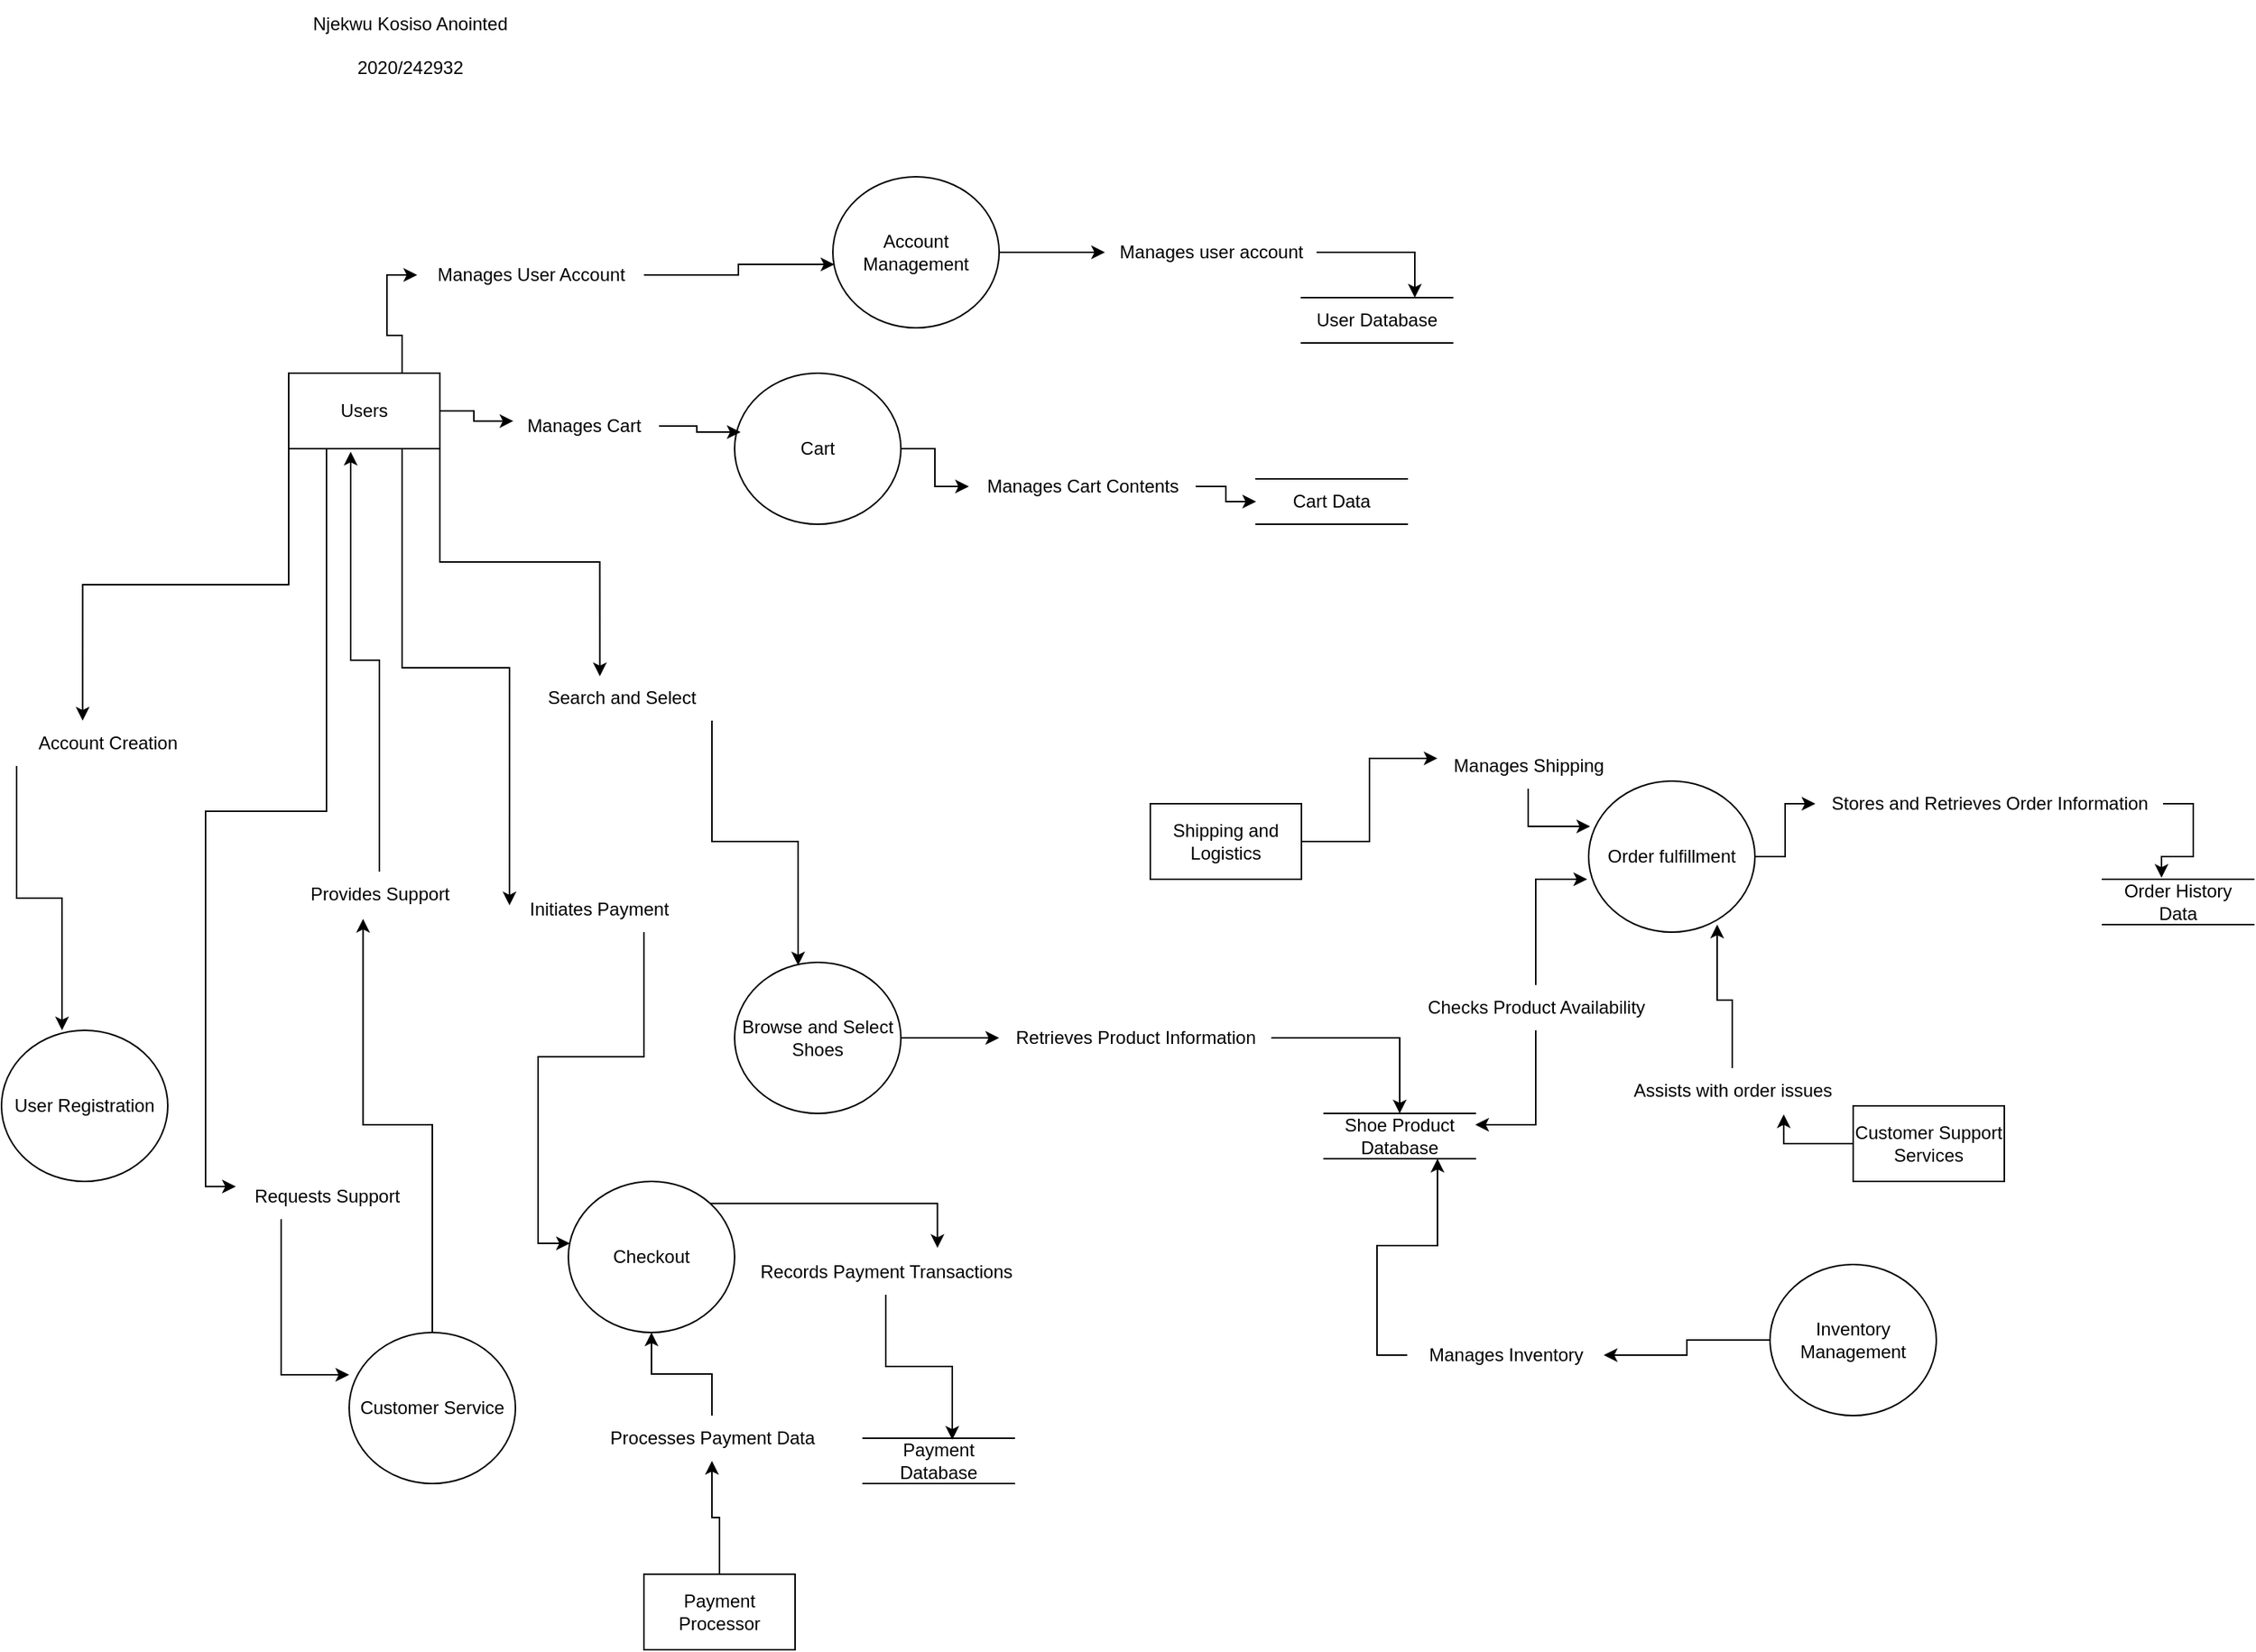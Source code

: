 <mxfile version="22.0.4" type="github">
  <diagram name="Page-1" id="DFopCFdIPEEqWfNpjsTn">
    <mxGraphModel dx="1730" dy="1562" grid="1" gridSize="10" guides="1" tooltips="1" connect="1" arrows="1" fold="1" page="1" pageScale="1" pageWidth="850" pageHeight="1100" math="0" shadow="0">
      <root>
        <mxCell id="0" />
        <mxCell id="1" parent="0" />
        <mxCell id="BYB5my-5IRVZ9kW4JfYy-2" value="Users" style="html=1;dashed=0;whiteSpace=wrap;" parent="1" vertex="1">
          <mxGeometry x="30" y="-170" width="100" height="50" as="geometry" />
        </mxCell>
        <mxCell id="BYB5my-5IRVZ9kW4JfYy-3" value="Shipping and Logistics" style="html=1;dashed=0;whiteSpace=wrap;" parent="1" vertex="1">
          <mxGeometry x="600" y="115" width="100" height="50" as="geometry" />
        </mxCell>
        <mxCell id="BYB5my-5IRVZ9kW4JfYy-4" value="Customer Support Services" style="html=1;dashed=0;whiteSpace=wrap;" parent="1" vertex="1">
          <mxGeometry x="1065" y="315" width="100" height="50" as="geometry" />
        </mxCell>
        <mxCell id="BYB5my-5IRVZ9kW4JfYy-61" style="edgeStyle=orthogonalEdgeStyle;rounded=0;orthogonalLoop=1;jettySize=auto;html=1;exitX=0.5;exitY=0;exitDx=0;exitDy=0;entryX=0.5;entryY=1;entryDx=0;entryDy=0;" parent="1" source="BYB5my-5IRVZ9kW4JfYy-60" target="BYB5my-5IRVZ9kW4JfYy-7" edge="1">
          <mxGeometry relative="1" as="geometry" />
        </mxCell>
        <mxCell id="BYB5my-5IRVZ9kW4JfYy-5" value="Payment Processor" style="html=1;dashed=0;whiteSpace=wrap;" parent="1" vertex="1">
          <mxGeometry x="265" y="625" width="100" height="50" as="geometry" />
        </mxCell>
        <mxCell id="BYB5my-5IRVZ9kW4JfYy-7" value="Checkout" style="shape=ellipse;html=1;dashed=0;whiteSpace=wrap;perimeter=ellipsePerimeter;" parent="1" vertex="1">
          <mxGeometry x="215" y="365" width="110" height="100" as="geometry" />
        </mxCell>
        <mxCell id="BYB5my-5IRVZ9kW4JfYy-8" value="User Registration" style="shape=ellipse;html=1;dashed=0;whiteSpace=wrap;perimeter=ellipsePerimeter;" parent="1" vertex="1">
          <mxGeometry x="-160" y="265" width="110" height="100" as="geometry" />
        </mxCell>
        <mxCell id="BYB5my-5IRVZ9kW4JfYy-74" style="edgeStyle=orthogonalEdgeStyle;rounded=0;orthogonalLoop=1;jettySize=auto;html=1;exitX=1;exitY=0.5;exitDx=0;exitDy=0;" parent="1" source="BYB5my-5IRVZ9kW4JfYy-75" target="BYB5my-5IRVZ9kW4JfYy-20" edge="1">
          <mxGeometry relative="1" as="geometry" />
        </mxCell>
        <mxCell id="BYB5my-5IRVZ9kW4JfYy-9" value="Browse and Select Shoes" style="shape=ellipse;html=1;dashed=0;whiteSpace=wrap;perimeter=ellipsePerimeter;" parent="1" vertex="1">
          <mxGeometry x="325" y="220" width="110" height="100" as="geometry" />
        </mxCell>
        <mxCell id="BYB5my-5IRVZ9kW4JfYy-99" style="edgeStyle=orthogonalEdgeStyle;rounded=0;orthogonalLoop=1;jettySize=auto;html=1;exitX=1;exitY=0.5;exitDx=0;exitDy=0;entryX=0.75;entryY=0;entryDx=0;entryDy=0;" parent="1" source="BYB5my-5IRVZ9kW4JfYy-100" target="BYB5my-5IRVZ9kW4JfYy-16" edge="1">
          <mxGeometry relative="1" as="geometry" />
        </mxCell>
        <mxCell id="BYB5my-5IRVZ9kW4JfYy-103" style="edgeStyle=orthogonalEdgeStyle;rounded=0;orthogonalLoop=1;jettySize=auto;html=1;exitX=1;exitY=0.5;exitDx=0;exitDy=0;" parent="1" source="BYB5my-5IRVZ9kW4JfYy-10" target="BYB5my-5IRVZ9kW4JfYy-100" edge="1">
          <mxGeometry relative="1" as="geometry" />
        </mxCell>
        <mxCell id="BYB5my-5IRVZ9kW4JfYy-10" value="Account Management" style="shape=ellipse;html=1;dashed=0;whiteSpace=wrap;perimeter=ellipsePerimeter;" parent="1" vertex="1">
          <mxGeometry x="390" y="-300" width="110" height="100" as="geometry" />
        </mxCell>
        <mxCell id="BYB5my-5IRVZ9kW4JfYy-12" value="Customer Service" style="shape=ellipse;html=1;dashed=0;whiteSpace=wrap;perimeter=ellipsePerimeter;" parent="1" vertex="1">
          <mxGeometry x="70" y="465" width="110" height="100" as="geometry" />
        </mxCell>
        <mxCell id="BYB5my-5IRVZ9kW4JfYy-94" style="edgeStyle=orthogonalEdgeStyle;rounded=0;orthogonalLoop=1;jettySize=auto;html=1;exitX=1;exitY=0.5;exitDx=0;exitDy=0;" parent="1" source="BYB5my-5IRVZ9kW4JfYy-14" target="BYB5my-5IRVZ9kW4JfYy-92" edge="1">
          <mxGeometry relative="1" as="geometry" />
        </mxCell>
        <mxCell id="BYB5my-5IRVZ9kW4JfYy-14" value="Order fulfillment" style="shape=ellipse;html=1;dashed=0;whiteSpace=wrap;perimeter=ellipsePerimeter;" parent="1" vertex="1">
          <mxGeometry x="890" y="100" width="110" height="100" as="geometry" />
        </mxCell>
        <mxCell id="BYB5my-5IRVZ9kW4JfYy-16" value="User Database" style="html=1;dashed=0;whiteSpace=wrap;shape=partialRectangle;right=0;left=0;" parent="1" vertex="1">
          <mxGeometry x="700" y="-220" width="100" height="30" as="geometry" />
        </mxCell>
        <mxCell id="BYB5my-5IRVZ9kW4JfYy-17" value="Payment Database" style="html=1;dashed=0;whiteSpace=wrap;shape=partialRectangle;right=0;left=0;" parent="1" vertex="1">
          <mxGeometry x="410" y="535" width="100" height="30" as="geometry" />
        </mxCell>
        <mxCell id="BYB5my-5IRVZ9kW4JfYy-18" value="Order History Data" style="html=1;dashed=0;whiteSpace=wrap;shape=partialRectangle;right=0;left=0;" parent="1" vertex="1">
          <mxGeometry x="1230" y="165" width="100" height="30" as="geometry" />
        </mxCell>
        <mxCell id="BYB5my-5IRVZ9kW4JfYy-20" value="Shoe Product Database" style="html=1;dashed=0;whiteSpace=wrap;shape=partialRectangle;right=0;left=0;" parent="1" vertex="1">
          <mxGeometry x="715" y="320" width="100" height="30" as="geometry" />
        </mxCell>
        <mxCell id="BYB5my-5IRVZ9kW4JfYy-24" style="edgeStyle=orthogonalEdgeStyle;rounded=0;orthogonalLoop=1;jettySize=auto;html=1;exitX=0;exitY=1;exitDx=0;exitDy=0;entryX=0.364;entryY=0;entryDx=0;entryDy=0;entryPerimeter=0;" parent="1" source="BYB5my-5IRVZ9kW4JfYy-42" target="BYB5my-5IRVZ9kW4JfYy-8" edge="1">
          <mxGeometry relative="1" as="geometry" />
        </mxCell>
        <mxCell id="BYB5my-5IRVZ9kW4JfYy-25" style="edgeStyle=orthogonalEdgeStyle;rounded=0;orthogonalLoop=1;jettySize=auto;html=1;exitX=0.25;exitY=1;exitDx=0;exitDy=0;entryX=0;entryY=0.28;entryDx=0;entryDy=0;entryPerimeter=0;" parent="1" source="BYB5my-5IRVZ9kW4JfYy-56" target="BYB5my-5IRVZ9kW4JfYy-12" edge="1">
          <mxGeometry relative="1" as="geometry" />
        </mxCell>
        <mxCell id="BYB5my-5IRVZ9kW4JfYy-95" style="edgeStyle=orthogonalEdgeStyle;rounded=0;orthogonalLoop=1;jettySize=auto;html=1;exitX=0;exitY=0.5;exitDx=0;exitDy=0;entryX=0.75;entryY=1;entryDx=0;entryDy=0;" parent="1" source="BYB5my-5IRVZ9kW4JfYy-96" target="BYB5my-5IRVZ9kW4JfYy-20" edge="1">
          <mxGeometry relative="1" as="geometry" />
        </mxCell>
        <mxCell id="BYB5my-5IRVZ9kW4JfYy-98" style="edgeStyle=orthogonalEdgeStyle;rounded=0;orthogonalLoop=1;jettySize=auto;html=1;exitX=0;exitY=0.5;exitDx=0;exitDy=0;" parent="1" source="BYB5my-5IRVZ9kW4JfYy-33" target="BYB5my-5IRVZ9kW4JfYy-96" edge="1">
          <mxGeometry relative="1" as="geometry" />
        </mxCell>
        <mxCell id="BYB5my-5IRVZ9kW4JfYy-33" value="Inventory Management" style="shape=ellipse;html=1;dashed=0;whiteSpace=wrap;perimeter=ellipsePerimeter;" parent="1" vertex="1">
          <mxGeometry x="1010" y="420" width="110" height="100" as="geometry" />
        </mxCell>
        <mxCell id="BYB5my-5IRVZ9kW4JfYy-39" style="edgeStyle=orthogonalEdgeStyle;rounded=0;orthogonalLoop=1;jettySize=auto;html=1;exitX=1;exitY=1;exitDx=0;exitDy=0;entryX=0.382;entryY=0.02;entryDx=0;entryDy=0;entryPerimeter=0;" parent="1" source="BYB5my-5IRVZ9kW4JfYy-44" target="BYB5my-5IRVZ9kW4JfYy-9" edge="1">
          <mxGeometry relative="1" as="geometry" />
        </mxCell>
        <mxCell id="BYB5my-5IRVZ9kW4JfYy-40" style="edgeStyle=orthogonalEdgeStyle;rounded=0;orthogonalLoop=1;jettySize=auto;html=1;exitX=0.75;exitY=1;exitDx=0;exitDy=0;entryX=0.009;entryY=0.41;entryDx=0;entryDy=0;entryPerimeter=0;" parent="1" source="BYB5my-5IRVZ9kW4JfYy-51" target="BYB5my-5IRVZ9kW4JfYy-7" edge="1">
          <mxGeometry relative="1" as="geometry" />
        </mxCell>
        <mxCell id="BYB5my-5IRVZ9kW4JfYy-105" style="edgeStyle=orthogonalEdgeStyle;rounded=0;orthogonalLoop=1;jettySize=auto;html=1;exitX=1;exitY=0.5;exitDx=0;exitDy=0;" parent="1" source="BYB5my-5IRVZ9kW4JfYy-106" target="BYB5my-5IRVZ9kW4JfYy-104" edge="1">
          <mxGeometry relative="1" as="geometry" />
        </mxCell>
        <mxCell id="BYB5my-5IRVZ9kW4JfYy-41" value="Cart" style="shape=ellipse;html=1;dashed=0;whiteSpace=wrap;perimeter=ellipsePerimeter;" parent="1" vertex="1">
          <mxGeometry x="325" y="-170" width="110" height="100" as="geometry" />
        </mxCell>
        <mxCell id="BYB5my-5IRVZ9kW4JfYy-43" value="" style="edgeStyle=orthogonalEdgeStyle;rounded=0;orthogonalLoop=1;jettySize=auto;html=1;exitX=0;exitY=1;exitDx=0;exitDy=0;entryX=0.364;entryY=0;entryDx=0;entryDy=0;entryPerimeter=0;" parent="1" source="BYB5my-5IRVZ9kW4JfYy-2" target="BYB5my-5IRVZ9kW4JfYy-42" edge="1">
          <mxGeometry relative="1" as="geometry">
            <mxPoint x="30" y="-120" as="sourcePoint" />
            <mxPoint x="-40" y="265" as="targetPoint" />
          </mxGeometry>
        </mxCell>
        <mxCell id="BYB5my-5IRVZ9kW4JfYy-42" value="Account Creation" style="text;html=1;align=center;verticalAlign=middle;resizable=0;points=[];autosize=1;strokeColor=none;fillColor=none;" parent="1" vertex="1">
          <mxGeometry x="-150" y="60" width="120" height="30" as="geometry" />
        </mxCell>
        <mxCell id="BYB5my-5IRVZ9kW4JfYy-45" value="" style="edgeStyle=orthogonalEdgeStyle;rounded=0;orthogonalLoop=1;jettySize=auto;html=1;exitX=1;exitY=1;exitDx=0;exitDy=0;entryX=0.382;entryY=0.02;entryDx=0;entryDy=0;entryPerimeter=0;" parent="1" source="BYB5my-5IRVZ9kW4JfYy-2" target="BYB5my-5IRVZ9kW4JfYy-44" edge="1">
          <mxGeometry relative="1" as="geometry">
            <mxPoint x="130" y="-120" as="sourcePoint" />
            <mxPoint x="212" y="232" as="targetPoint" />
          </mxGeometry>
        </mxCell>
        <mxCell id="BYB5my-5IRVZ9kW4JfYy-44" value="Search and Select" style="text;html=1;align=center;verticalAlign=middle;resizable=0;points=[];autosize=1;strokeColor=none;fillColor=none;" parent="1" vertex="1">
          <mxGeometry x="190" y="30" width="120" height="30" as="geometry" />
        </mxCell>
        <mxCell id="BYB5my-5IRVZ9kW4JfYy-48" style="edgeStyle=orthogonalEdgeStyle;rounded=0;orthogonalLoop=1;jettySize=auto;html=1;exitX=1;exitY=0.5;exitDx=0;exitDy=0;entryX=0.036;entryY=0.39;entryDx=0;entryDy=0;entryPerimeter=0;" parent="1" source="BYB5my-5IRVZ9kW4JfYy-49" target="BYB5my-5IRVZ9kW4JfYy-41" edge="1">
          <mxGeometry relative="1" as="geometry" />
        </mxCell>
        <mxCell id="BYB5my-5IRVZ9kW4JfYy-50" value="" style="edgeStyle=orthogonalEdgeStyle;rounded=0;orthogonalLoop=1;jettySize=auto;html=1;exitX=1;exitY=0.5;exitDx=0;exitDy=0;entryX=0.036;entryY=0.39;entryDx=0;entryDy=0;entryPerimeter=0;" parent="1" source="BYB5my-5IRVZ9kW4JfYy-2" target="BYB5my-5IRVZ9kW4JfYy-49" edge="1">
          <mxGeometry relative="1" as="geometry">
            <mxPoint x="130" y="-145" as="sourcePoint" />
            <mxPoint x="294" y="-131" as="targetPoint" />
          </mxGeometry>
        </mxCell>
        <mxCell id="BYB5my-5IRVZ9kW4JfYy-49" value="Manages Cart&lt;br&gt;" style="text;html=1;align=center;verticalAlign=middle;resizable=0;points=[];autosize=1;strokeColor=none;fillColor=none;" parent="1" vertex="1">
          <mxGeometry x="175" y="-150" width="100" height="30" as="geometry" />
        </mxCell>
        <mxCell id="BYB5my-5IRVZ9kW4JfYy-52" value="" style="edgeStyle=orthogonalEdgeStyle;rounded=0;orthogonalLoop=1;jettySize=auto;html=1;exitX=0.75;exitY=1;exitDx=0;exitDy=0;entryX=0.009;entryY=0.41;entryDx=0;entryDy=0;entryPerimeter=0;" parent="1" source="BYB5my-5IRVZ9kW4JfYy-2" target="BYB5my-5IRVZ9kW4JfYy-51" edge="1">
          <mxGeometry relative="1" as="geometry">
            <mxPoint x="105" y="-120" as="sourcePoint" />
            <mxPoint x="216" y="406" as="targetPoint" />
          </mxGeometry>
        </mxCell>
        <mxCell id="BYB5my-5IRVZ9kW4JfYy-51" value="Initiates Payment" style="text;html=1;align=center;verticalAlign=middle;resizable=0;points=[];autosize=1;strokeColor=none;fillColor=none;" parent="1" vertex="1">
          <mxGeometry x="175" y="170" width="120" height="30" as="geometry" />
        </mxCell>
        <mxCell id="BYB5my-5IRVZ9kW4JfYy-54" value="" style="edgeStyle=orthogonalEdgeStyle;rounded=0;orthogonalLoop=1;jettySize=auto;html=1;exitX=0.75;exitY=0;exitDx=0;exitDy=0;entryX=0;entryY=0.5;entryDx=0;entryDy=0;" parent="1" source="BYB5my-5IRVZ9kW4JfYy-2" target="BYB5my-5IRVZ9kW4JfYy-53" edge="1">
          <mxGeometry relative="1" as="geometry">
            <mxPoint x="105" y="-170" as="sourcePoint" />
            <mxPoint x="325" y="-250" as="targetPoint" />
          </mxGeometry>
        </mxCell>
        <mxCell id="BYB5my-5IRVZ9kW4JfYy-53" value="Manages User Account" style="text;html=1;align=center;verticalAlign=middle;resizable=0;points=[];autosize=1;strokeColor=none;fillColor=none;" parent="1" vertex="1">
          <mxGeometry x="115" y="-250" width="150" height="30" as="geometry" />
        </mxCell>
        <mxCell id="BYB5my-5IRVZ9kW4JfYy-55" style="edgeStyle=orthogonalEdgeStyle;rounded=0;orthogonalLoop=1;jettySize=auto;html=1;entryX=0.009;entryY=0.58;entryDx=0;entryDy=0;entryPerimeter=0;" parent="1" source="BYB5my-5IRVZ9kW4JfYy-53" target="BYB5my-5IRVZ9kW4JfYy-10" edge="1">
          <mxGeometry relative="1" as="geometry" />
        </mxCell>
        <mxCell id="BYB5my-5IRVZ9kW4JfYy-57" value="" style="edgeStyle=orthogonalEdgeStyle;rounded=0;orthogonalLoop=1;jettySize=auto;html=1;exitX=0.25;exitY=1;exitDx=0;exitDy=0;entryX=0;entryY=0.28;entryDx=0;entryDy=0;entryPerimeter=0;" parent="1" source="BYB5my-5IRVZ9kW4JfYy-2" target="BYB5my-5IRVZ9kW4JfYy-56" edge="1">
          <mxGeometry relative="1" as="geometry">
            <mxPoint x="55" y="-120" as="sourcePoint" />
            <mxPoint x="100" y="448" as="targetPoint" />
          </mxGeometry>
        </mxCell>
        <mxCell id="BYB5my-5IRVZ9kW4JfYy-56" value="Requests Support" style="text;html=1;align=center;verticalAlign=middle;resizable=0;points=[];autosize=1;strokeColor=none;fillColor=none;" parent="1" vertex="1">
          <mxGeometry x="-5" y="360" width="120" height="30" as="geometry" />
        </mxCell>
        <mxCell id="BYB5my-5IRVZ9kW4JfYy-62" value="" style="edgeStyle=orthogonalEdgeStyle;rounded=0;orthogonalLoop=1;jettySize=auto;html=1;exitX=0.5;exitY=0;exitDx=0;exitDy=0;entryX=0.5;entryY=1;entryDx=0;entryDy=0;" parent="1" source="BYB5my-5IRVZ9kW4JfYy-5" target="BYB5my-5IRVZ9kW4JfYy-60" edge="1">
          <mxGeometry relative="1" as="geometry">
            <mxPoint x="315" y="625" as="sourcePoint" />
            <mxPoint x="270" y="465" as="targetPoint" />
          </mxGeometry>
        </mxCell>
        <mxCell id="BYB5my-5IRVZ9kW4JfYy-60" value="Processes Payment Data" style="text;html=1;align=center;verticalAlign=middle;resizable=0;points=[];autosize=1;strokeColor=none;fillColor=none;" parent="1" vertex="1">
          <mxGeometry x="230" y="520" width="160" height="30" as="geometry" />
        </mxCell>
        <mxCell id="BYB5my-5IRVZ9kW4JfYy-64" style="edgeStyle=orthogonalEdgeStyle;rounded=0;orthogonalLoop=1;jettySize=auto;html=1;exitX=0.5;exitY=0;exitDx=0;exitDy=0;entryX=0.41;entryY=1.04;entryDx=0;entryDy=0;entryPerimeter=0;" parent="1" source="BYB5my-5IRVZ9kW4JfYy-65" target="BYB5my-5IRVZ9kW4JfYy-2" edge="1">
          <mxGeometry relative="1" as="geometry" />
        </mxCell>
        <mxCell id="BYB5my-5IRVZ9kW4JfYy-66" value="" style="edgeStyle=orthogonalEdgeStyle;rounded=0;orthogonalLoop=1;jettySize=auto;html=1;exitX=0.5;exitY=0;exitDx=0;exitDy=0;entryX=0.41;entryY=1.04;entryDx=0;entryDy=0;entryPerimeter=0;" parent="1" source="BYB5my-5IRVZ9kW4JfYy-12" target="BYB5my-5IRVZ9kW4JfYy-65" edge="1">
          <mxGeometry relative="1" as="geometry">
            <mxPoint x="125" y="465" as="sourcePoint" />
            <mxPoint x="71" y="-118" as="targetPoint" />
          </mxGeometry>
        </mxCell>
        <mxCell id="BYB5my-5IRVZ9kW4JfYy-65" value="Provides Support" style="text;html=1;align=center;verticalAlign=middle;resizable=0;points=[];autosize=1;strokeColor=none;fillColor=none;" parent="1" vertex="1">
          <mxGeometry x="30" y="160" width="120" height="30" as="geometry" />
        </mxCell>
        <mxCell id="BYB5my-5IRVZ9kW4JfYy-68" value="Manages Shipping" style="text;html=1;align=center;verticalAlign=middle;resizable=0;points=[];autosize=1;strokeColor=none;fillColor=none;" parent="1" vertex="1">
          <mxGeometry x="790" y="75" width="120" height="30" as="geometry" />
        </mxCell>
        <mxCell id="BYB5my-5IRVZ9kW4JfYy-72" value="" style="edgeStyle=orthogonalEdgeStyle;rounded=0;orthogonalLoop=1;jettySize=auto;html=1;exitX=0;exitY=0.5;exitDx=0;exitDy=0;entryX=0.727;entryY=1.02;entryDx=0;entryDy=0;entryPerimeter=0;" parent="1" source="BYB5my-5IRVZ9kW4JfYy-4" target="BYB5my-5IRVZ9kW4JfYy-71" edge="1">
          <mxGeometry relative="1" as="geometry">
            <mxPoint x="1065" y="280" as="sourcePoint" />
            <mxPoint x="960" y="237" as="targetPoint" />
          </mxGeometry>
        </mxCell>
        <mxCell id="BYB5my-5IRVZ9kW4JfYy-71" value="Assists with order issues" style="text;html=1;align=center;verticalAlign=middle;resizable=0;points=[];autosize=1;strokeColor=none;fillColor=none;" parent="1" vertex="1">
          <mxGeometry x="910" y="290" width="150" height="30" as="geometry" />
        </mxCell>
        <mxCell id="BYB5my-5IRVZ9kW4JfYy-76" value="" style="edgeStyle=orthogonalEdgeStyle;rounded=0;orthogonalLoop=1;jettySize=auto;html=1;exitX=1;exitY=0.5;exitDx=0;exitDy=0;" parent="1" source="BYB5my-5IRVZ9kW4JfYy-9" target="BYB5my-5IRVZ9kW4JfYy-75" edge="1">
          <mxGeometry relative="1" as="geometry">
            <mxPoint x="435" y="270" as="sourcePoint" />
            <mxPoint x="560" y="270" as="targetPoint" />
          </mxGeometry>
        </mxCell>
        <mxCell id="BYB5my-5IRVZ9kW4JfYy-75" value="Retrieves Product Information" style="text;html=1;align=center;verticalAlign=middle;resizable=0;points=[];autosize=1;strokeColor=none;fillColor=none;" parent="1" vertex="1">
          <mxGeometry x="500" y="255" width="180" height="30" as="geometry" />
        </mxCell>
        <mxCell id="BYB5my-5IRVZ9kW4JfYy-80" value="" style="edgeStyle=orthogonalEdgeStyle;rounded=0;orthogonalLoop=1;jettySize=auto;html=1;exitX=1;exitY=0;exitDx=0;exitDy=0;entryX=0.68;entryY=-0.033;entryDx=0;entryDy=0;entryPerimeter=0;" parent="1" source="BYB5my-5IRVZ9kW4JfYy-7" target="BYB5my-5IRVZ9kW4JfYy-79" edge="1">
          <mxGeometry relative="1" as="geometry">
            <mxPoint x="309" y="380" as="sourcePoint" />
            <mxPoint x="463" y="439" as="targetPoint" />
          </mxGeometry>
        </mxCell>
        <mxCell id="BYB5my-5IRVZ9kW4JfYy-79" value="Records Payment Transactions" style="text;html=1;align=center;verticalAlign=middle;resizable=0;points=[];autosize=1;strokeColor=none;fillColor=none;" parent="1" vertex="1">
          <mxGeometry x="330" y="410" width="190" height="30" as="geometry" />
        </mxCell>
        <mxCell id="BYB5my-5IRVZ9kW4JfYy-81" style="edgeStyle=orthogonalEdgeStyle;rounded=0;orthogonalLoop=1;jettySize=auto;html=1;entryX=0.59;entryY=0.033;entryDx=0;entryDy=0;entryPerimeter=0;" parent="1" source="BYB5my-5IRVZ9kW4JfYy-79" target="BYB5my-5IRVZ9kW4JfYy-17" edge="1">
          <mxGeometry relative="1" as="geometry" />
        </mxCell>
        <mxCell id="BYB5my-5IRVZ9kW4JfYy-82" style="edgeStyle=orthogonalEdgeStyle;rounded=0;orthogonalLoop=1;jettySize=auto;html=1;entryX=0.009;entryY=0.3;entryDx=0;entryDy=0;entryPerimeter=0;" parent="1" source="BYB5my-5IRVZ9kW4JfYy-68" target="BYB5my-5IRVZ9kW4JfYy-14" edge="1">
          <mxGeometry relative="1" as="geometry" />
        </mxCell>
        <mxCell id="BYB5my-5IRVZ9kW4JfYy-84" style="edgeStyle=orthogonalEdgeStyle;rounded=0;orthogonalLoop=1;jettySize=auto;html=1;exitX=1;exitY=0.5;exitDx=0;exitDy=0;entryX=0;entryY=0.333;entryDx=0;entryDy=0;entryPerimeter=0;" parent="1" source="BYB5my-5IRVZ9kW4JfYy-3" target="BYB5my-5IRVZ9kW4JfYy-68" edge="1">
          <mxGeometry relative="1" as="geometry" />
        </mxCell>
        <mxCell id="BYB5my-5IRVZ9kW4JfYy-85" style="edgeStyle=orthogonalEdgeStyle;rounded=0;orthogonalLoop=1;jettySize=auto;html=1;entryX=0.773;entryY=0.95;entryDx=0;entryDy=0;entryPerimeter=0;" parent="1" source="BYB5my-5IRVZ9kW4JfYy-71" target="BYB5my-5IRVZ9kW4JfYy-14" edge="1">
          <mxGeometry relative="1" as="geometry" />
        </mxCell>
        <mxCell id="BYB5my-5IRVZ9kW4JfYy-90" style="edgeStyle=orthogonalEdgeStyle;rounded=0;orthogonalLoop=1;jettySize=auto;html=1;entryX=1;entryY=0.25;entryDx=0;entryDy=0;" parent="1" source="BYB5my-5IRVZ9kW4JfYy-87" target="BYB5my-5IRVZ9kW4JfYy-20" edge="1">
          <mxGeometry relative="1" as="geometry" />
        </mxCell>
        <mxCell id="BYB5my-5IRVZ9kW4JfYy-87" value="Checks Product Availability" style="text;html=1;align=center;verticalAlign=middle;resizable=0;points=[];autosize=1;strokeColor=none;fillColor=none;" parent="1" vertex="1">
          <mxGeometry x="770" y="235" width="170" height="30" as="geometry" />
        </mxCell>
        <mxCell id="BYB5my-5IRVZ9kW4JfYy-89" style="edgeStyle=orthogonalEdgeStyle;rounded=0;orthogonalLoop=1;jettySize=auto;html=1;entryX=-0.009;entryY=0.65;entryDx=0;entryDy=0;entryPerimeter=0;" parent="1" source="BYB5my-5IRVZ9kW4JfYy-87" target="BYB5my-5IRVZ9kW4JfYy-14" edge="1">
          <mxGeometry relative="1" as="geometry" />
        </mxCell>
        <mxCell id="BYB5my-5IRVZ9kW4JfYy-91" style="edgeStyle=orthogonalEdgeStyle;rounded=0;orthogonalLoop=1;jettySize=auto;html=1;exitX=1;exitY=0.5;exitDx=0;exitDy=0;entryX=0.39;entryY=-0.033;entryDx=0;entryDy=0;entryPerimeter=0;" parent="1" source="BYB5my-5IRVZ9kW4JfYy-92" target="BYB5my-5IRVZ9kW4JfYy-18" edge="1">
          <mxGeometry relative="1" as="geometry" />
        </mxCell>
        <mxCell id="BYB5my-5IRVZ9kW4JfYy-92" value="Stores and Retrieves Order Information" style="text;html=1;align=center;verticalAlign=middle;resizable=0;points=[];autosize=1;strokeColor=none;fillColor=none;" parent="1" vertex="1">
          <mxGeometry x="1040" y="100" width="230" height="30" as="geometry" />
        </mxCell>
        <mxCell id="BYB5my-5IRVZ9kW4JfYy-96" value="Manages Inventory" style="text;html=1;align=center;verticalAlign=middle;resizable=0;points=[];autosize=1;strokeColor=none;fillColor=none;" parent="1" vertex="1">
          <mxGeometry x="770" y="465" width="130" height="30" as="geometry" />
        </mxCell>
        <mxCell id="BYB5my-5IRVZ9kW4JfYy-100" value="Manages user account" style="text;html=1;align=center;verticalAlign=middle;resizable=0;points=[];autosize=1;strokeColor=none;fillColor=none;" parent="1" vertex="1">
          <mxGeometry x="570" y="-265" width="140" height="30" as="geometry" />
        </mxCell>
        <mxCell id="BYB5my-5IRVZ9kW4JfYy-104" value="Cart Data" style="html=1;dashed=0;whiteSpace=wrap;shape=partialRectangle;right=0;left=0;" parent="1" vertex="1">
          <mxGeometry x="670" y="-100" width="100" height="30" as="geometry" />
        </mxCell>
        <mxCell id="BYB5my-5IRVZ9kW4JfYy-107" value="" style="edgeStyle=orthogonalEdgeStyle;rounded=0;orthogonalLoop=1;jettySize=auto;html=1;exitX=1;exitY=0.5;exitDx=0;exitDy=0;" parent="1" source="BYB5my-5IRVZ9kW4JfYy-41" target="BYB5my-5IRVZ9kW4JfYy-106" edge="1">
          <mxGeometry relative="1" as="geometry">
            <mxPoint x="435" y="-120" as="sourcePoint" />
            <mxPoint x="550" y="-95" as="targetPoint" />
          </mxGeometry>
        </mxCell>
        <mxCell id="BYB5my-5IRVZ9kW4JfYy-106" value="Manages Cart Contents" style="text;html=1;align=center;verticalAlign=middle;resizable=0;points=[];autosize=1;strokeColor=none;fillColor=none;" parent="1" vertex="1">
          <mxGeometry x="480" y="-110" width="150" height="30" as="geometry" />
        </mxCell>
        <mxCell id="pVEMb6PBTxuc7t7BWGpu-2" value="Njekwu Kosiso Anointed&lt;br style=&quot;border-color: var(--border-color);&quot;&gt;&lt;br style=&quot;border-color: var(--border-color);&quot;&gt;2020/242932" style="text;html=1;align=center;verticalAlign=middle;resizable=0;points=[];autosize=1;strokeColor=none;fillColor=none;" vertex="1" parent="1">
          <mxGeometry x="35" y="-417" width="150" height="60" as="geometry" />
        </mxCell>
      </root>
    </mxGraphModel>
  </diagram>
</mxfile>
